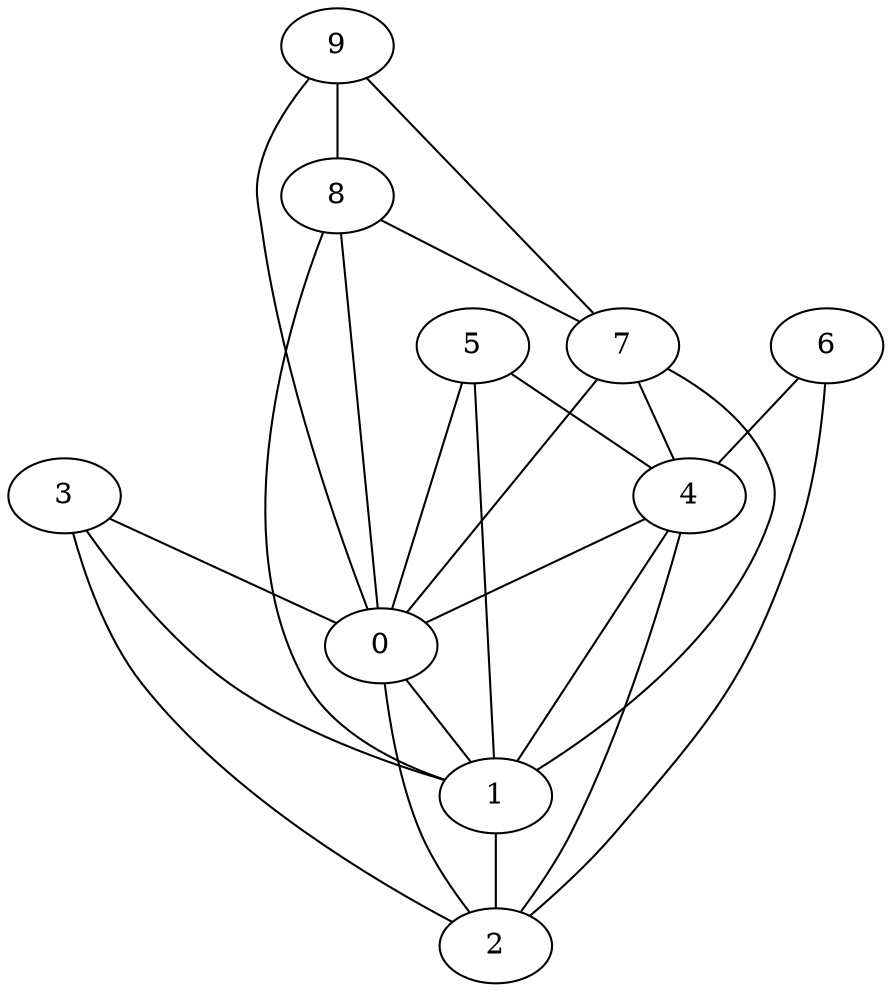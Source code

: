 graph {
    0 [ label = "0" ]
    1 [ label = "1" ]
    2 [ label = "2" ]
    3 [ label = "3" ]
    4 [ label = "4" ]
    5 [ label = "5" ]
    6 [ label = "6" ]
    7 [ label = "7" ]
    8 [ label = "8" ]
    9 [ label = "9" ]
    0 -- 1 [ ]
    0 -- 2 [ ]
    1 -- 2 [ ]
    3 -- 0 [ ]
    3 -- 1 [ ]
    3 -- 2 [ ]
    4 -- 0 [ ]
    4 -- 1 [ ]
    4 -- 2 [ ]
    5 -- 0 [ ]
    5 -- 1 [ ]
    5 -- 4 [ ]
    9 -- 8 [ ]
    6 -- 2 [ ]
    6 -- 4 [ ]
    7 -- 0 [ ]
    7 -- 1 [ ]
    7 -- 4 [ ]
    8 -- 0 [ ]
    8 -- 1 [ ]
    8 -- 7 [ ]
    9 -- 0 [ ]
    9 -- 7 [ ]
}

